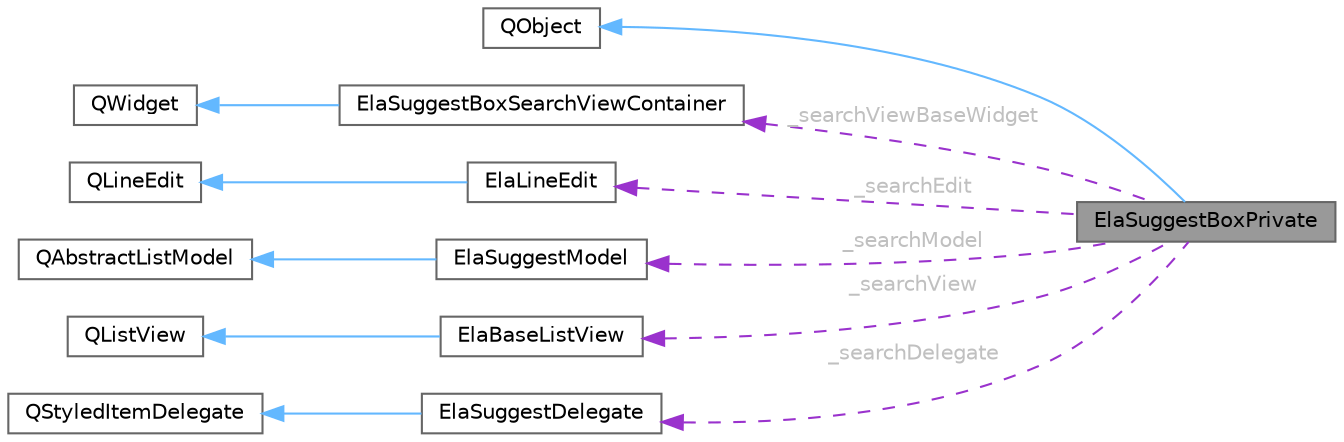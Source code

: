 digraph "ElaSuggestBoxPrivate"
{
 // LATEX_PDF_SIZE
  bgcolor="transparent";
  edge [fontname=Helvetica,fontsize=10,labelfontname=Helvetica,labelfontsize=10];
  node [fontname=Helvetica,fontsize=10,shape=box,height=0.2,width=0.4];
  rankdir="LR";
  Node1 [id="Node000001",label="ElaSuggestBoxPrivate",height=0.2,width=0.4,color="gray40", fillcolor="grey60", style="filled", fontcolor="black",tooltip="搜索建议框的私有实现，管理建议项和界面"];
  Node2 -> Node1 [id="edge1_Node000001_Node000002",dir="back",color="steelblue1",style="solid",tooltip=" "];
  Node2 [id="Node000002",label="QObject",height=0.2,width=0.4,color="gray40", fillcolor="white", style="filled",tooltip=" "];
  Node3 -> Node1 [id="edge2_Node000001_Node000003",dir="back",color="darkorchid3",style="dashed",tooltip=" ",label=" _searchViewBaseWidget",fontcolor="grey" ];
  Node3 [id="Node000003",label="ElaSuggestBoxSearchViewContainer",height=0.2,width=0.4,color="gray40", fillcolor="white", style="filled",URL="$class_ela_suggest_box_search_view_container.html",tooltip="建议框容器，负责绘制阴影和圆角背景"];
  Node4 -> Node3 [id="edge3_Node000003_Node000004",dir="back",color="steelblue1",style="solid",tooltip=" "];
  Node4 [id="Node000004",label="QWidget",height=0.2,width=0.4,color="gray40", fillcolor="white", style="filled",tooltip=" "];
  Node5 -> Node1 [id="edge4_Node000001_Node000005",dir="back",color="darkorchid3",style="dashed",tooltip=" ",label=" _searchEdit",fontcolor="grey" ];
  Node5 [id="Node000005",label="ElaLineEdit",height=0.2,width=0.4,color="gray40", fillcolor="white", style="filled",URL="$class_ela_line_edit.html",tooltip=" "];
  Node6 -> Node5 [id="edge5_Node000005_Node000006",dir="back",color="steelblue1",style="solid",tooltip=" "];
  Node6 [id="Node000006",label="QLineEdit",height=0.2,width=0.4,color="gray40", fillcolor="white", style="filled",tooltip=" "];
  Node7 -> Node1 [id="edge6_Node000001_Node000007",dir="back",color="darkorchid3",style="dashed",tooltip=" ",label=" _searchModel",fontcolor="grey" ];
  Node7 [id="Node000007",label="ElaSuggestModel",height=0.2,width=0.4,color="gray40", fillcolor="white", style="filled",URL="$class_ela_suggest_model.html",tooltip="建议项模型，管理搜索建议项列表"];
  Node8 -> Node7 [id="edge7_Node000007_Node000008",dir="back",color="steelblue1",style="solid",tooltip=" "];
  Node8 [id="Node000008",label="QAbstractListModel",height=0.2,width=0.4,color="gray40", fillcolor="white", style="filled",tooltip=" "];
  Node9 -> Node1 [id="edge8_Node000001_Node000009",dir="back",color="darkorchid3",style="dashed",tooltip=" ",label=" _searchView",fontcolor="grey" ];
  Node9 [id="Node000009",label="ElaBaseListView",height=0.2,width=0.4,color="gray40", fillcolor="white", style="filled",URL="$class_ela_base_list_view.html",tooltip="基础列表视图，支持自定义滚动条和鼠标事件信号"];
  Node10 -> Node9 [id="edge9_Node000009_Node000010",dir="back",color="steelblue1",style="solid",tooltip=" "];
  Node10 [id="Node000010",label="QListView",height=0.2,width=0.4,color="gray40", fillcolor="white", style="filled",tooltip=" "];
  Node11 -> Node1 [id="edge10_Node000001_Node000011",dir="back",color="darkorchid3",style="dashed",tooltip=" ",label=" _searchDelegate",fontcolor="grey" ];
  Node11 [id="Node000011",label="ElaSuggestDelegate",height=0.2,width=0.4,color="gray40", fillcolor="white", style="filled",URL="$class_ela_suggest_delegate.html",tooltip="建议项委托，负责绘制建议项"];
  Node12 -> Node11 [id="edge11_Node000011_Node000012",dir="back",color="steelblue1",style="solid",tooltip=" "];
  Node12 [id="Node000012",label="QStyledItemDelegate",height=0.2,width=0.4,color="gray40", fillcolor="white", style="filled",tooltip=" "];
}
